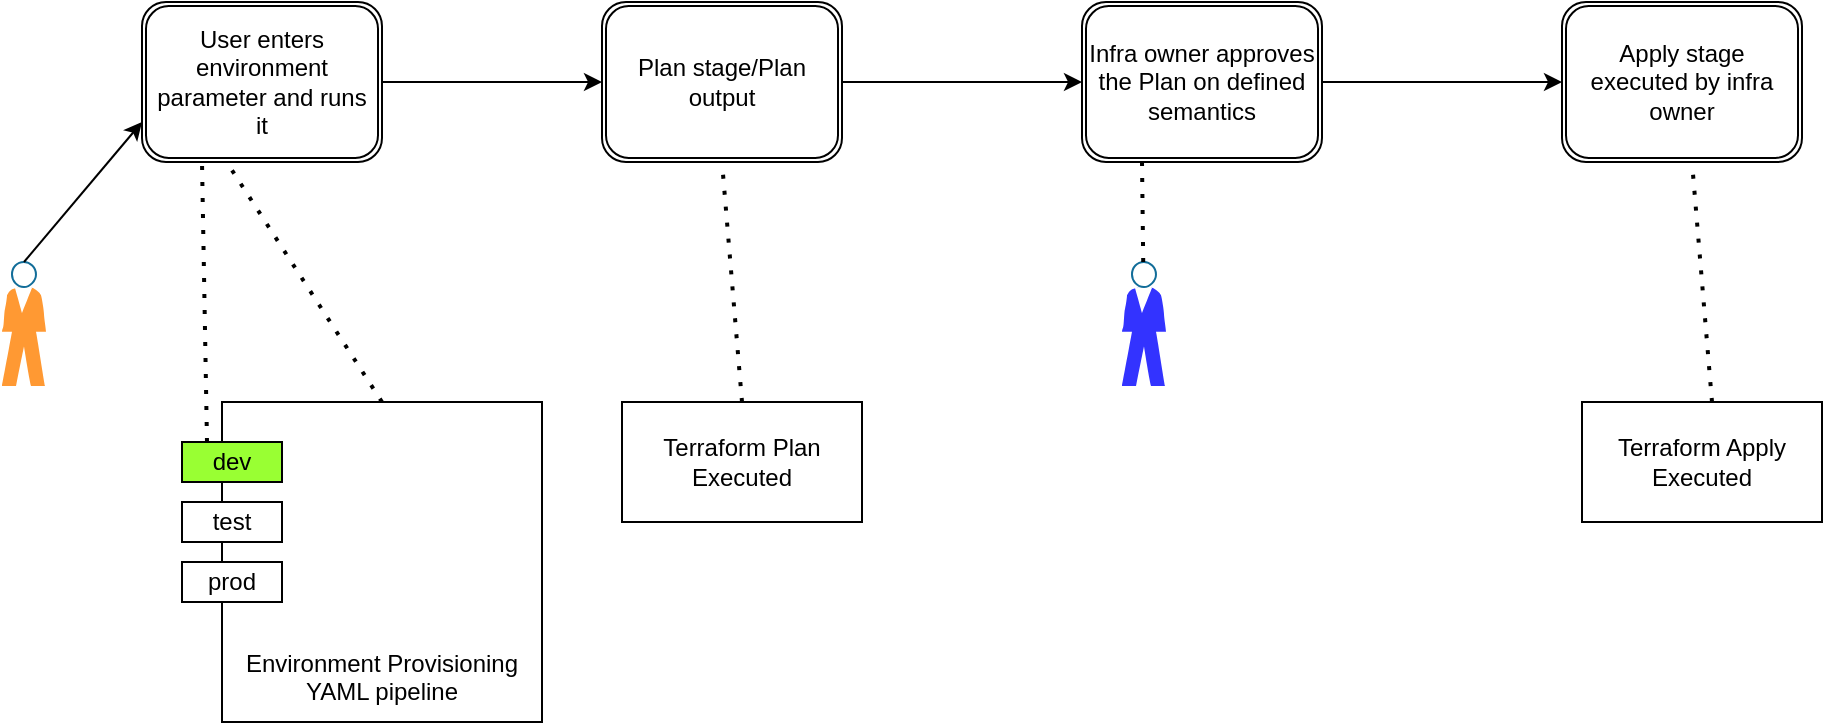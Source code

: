 <mxfile version="14.4.4" type="github">
  <diagram id="Zy8uSoDbTqe8_GyTt5p3" name="Page-1">
    <mxGraphModel dx="1022" dy="387" grid="1" gridSize="10" guides="1" tooltips="1" connect="1" arrows="1" fold="1" page="1" pageScale="1" pageWidth="850" pageHeight="1100" background="none" math="0" shadow="0">
      <root>
        <mxCell id="0" />
        <mxCell id="1" parent="0" />
        <mxCell id="xP3ekWFj0QzlQRTj3IQ3-1" value="" style="shape=mxgraph.cisco.people.standing_man;html=1;pointerEvents=1;dashed=0;strokeColor=#ffffff;strokeWidth=2;verticalLabelPosition=bottom;verticalAlign=top;align=center;outlineConnect=0;fillColor=#FF9933;" vertex="1" parent="1">
          <mxGeometry x="60" y="170" width="22" height="62" as="geometry" />
        </mxCell>
        <mxCell id="xP3ekWFj0QzlQRTj3IQ3-2" value="User enters environment parameter and runs it" style="shape=ext;double=1;rounded=1;whiteSpace=wrap;html=1;" vertex="1" parent="1">
          <mxGeometry x="130" y="40" width="120" height="80" as="geometry" />
        </mxCell>
        <mxCell id="xP3ekWFj0QzlQRTj3IQ3-3" value="Apply stage executed by infra owner" style="shape=ext;double=1;rounded=1;whiteSpace=wrap;html=1;" vertex="1" parent="1">
          <mxGeometry x="840" y="40" width="120" height="80" as="geometry" />
        </mxCell>
        <mxCell id="xP3ekWFj0QzlQRTj3IQ3-4" value="Infra owner approves the Plan on defined semantics" style="shape=ext;double=1;rounded=1;whiteSpace=wrap;html=1;" vertex="1" parent="1">
          <mxGeometry x="600" y="40" width="120" height="80" as="geometry" />
        </mxCell>
        <mxCell id="xP3ekWFj0QzlQRTj3IQ3-5" value="Plan stage/Plan output" style="shape=ext;double=1;rounded=1;whiteSpace=wrap;html=1;" vertex="1" parent="1">
          <mxGeometry x="360" y="40" width="120" height="80" as="geometry" />
        </mxCell>
        <mxCell id="xP3ekWFj0QzlQRTj3IQ3-10" value="" style="endArrow=classic;html=1;entryX=0;entryY=0.75;entryDx=0;entryDy=0;exitX=0.5;exitY=0;exitDx=0;exitDy=0;exitPerimeter=0;" edge="1" parent="1" source="xP3ekWFj0QzlQRTj3IQ3-1" target="xP3ekWFj0QzlQRTj3IQ3-2">
          <mxGeometry width="50" height="50" relative="1" as="geometry">
            <mxPoint x="70" y="160" as="sourcePoint" />
            <mxPoint x="120" y="110" as="targetPoint" />
          </mxGeometry>
        </mxCell>
        <mxCell id="xP3ekWFj0QzlQRTj3IQ3-11" value="" style="endArrow=classic;html=1;entryX=0;entryY=0.5;entryDx=0;entryDy=0;" edge="1" parent="1" source="xP3ekWFj0QzlQRTj3IQ3-2" target="xP3ekWFj0QzlQRTj3IQ3-5">
          <mxGeometry width="50" height="50" relative="1" as="geometry">
            <mxPoint x="250" y="130" as="sourcePoint" />
            <mxPoint x="310" y="70" as="targetPoint" />
          </mxGeometry>
        </mxCell>
        <mxCell id="xP3ekWFj0QzlQRTj3IQ3-12" value="" style="endArrow=classic;html=1;entryX=0;entryY=0.5;entryDx=0;entryDy=0;exitX=1;exitY=0.5;exitDx=0;exitDy=0;" edge="1" parent="1" source="xP3ekWFj0QzlQRTj3IQ3-5" target="xP3ekWFj0QzlQRTj3IQ3-4">
          <mxGeometry width="50" height="50" relative="1" as="geometry">
            <mxPoint x="440" y="120" as="sourcePoint" />
            <mxPoint x="500" y="60" as="targetPoint" />
          </mxGeometry>
        </mxCell>
        <mxCell id="xP3ekWFj0QzlQRTj3IQ3-13" value="" style="endArrow=classic;html=1;entryX=0;entryY=0.5;entryDx=0;entryDy=0;exitX=1;exitY=0.5;exitDx=0;exitDy=0;" edge="1" parent="1" source="xP3ekWFj0QzlQRTj3IQ3-4" target="xP3ekWFj0QzlQRTj3IQ3-3">
          <mxGeometry width="50" height="50" relative="1" as="geometry">
            <mxPoint x="620" y="130" as="sourcePoint" />
            <mxPoint x="680" y="70" as="targetPoint" />
          </mxGeometry>
        </mxCell>
        <mxCell id="xP3ekWFj0QzlQRTj3IQ3-15" value="" style="shape=mxgraph.cisco.people.standing_man;html=1;pointerEvents=1;dashed=0;strokeColor=#ffffff;strokeWidth=2;verticalLabelPosition=bottom;verticalAlign=top;align=center;outlineConnect=0;fillColor=#3333FF;" vertex="1" parent="1">
          <mxGeometry x="620" y="170" width="22" height="62" as="geometry" />
        </mxCell>
        <mxCell id="xP3ekWFj0QzlQRTj3IQ3-16" value="" style="endArrow=none;dashed=1;html=1;dashPattern=1 3;strokeWidth=2;entryX=0.25;entryY=1;entryDx=0;entryDy=0;" edge="1" parent="1" source="xP3ekWFj0QzlQRTj3IQ3-15" target="xP3ekWFj0QzlQRTj3IQ3-4">
          <mxGeometry width="50" height="50" relative="1" as="geometry">
            <mxPoint x="530" y="180" as="sourcePoint" />
            <mxPoint x="580" y="130" as="targetPoint" />
          </mxGeometry>
        </mxCell>
        <mxCell id="xP3ekWFj0QzlQRTj3IQ3-17" value="&amp;nbsp; &amp;nbsp; &amp;nbsp;&lt;br&gt;&lt;br&gt;&lt;br&gt;&lt;br&gt;&lt;br&gt;&lt;br&gt;&lt;br&gt;&lt;br&gt;Environment Provisioning YAML pipeline" style="whiteSpace=wrap;html=1;aspect=fixed;" vertex="1" parent="1">
          <mxGeometry x="170" y="240" width="160" height="160" as="geometry" />
        </mxCell>
        <mxCell id="xP3ekWFj0QzlQRTj3IQ3-18" value="" style="endArrow=none;dashed=1;html=1;dashPattern=1 3;strokeWidth=2;entryX=0.367;entryY=1.033;entryDx=0;entryDy=0;exitX=0.5;exitY=0;exitDx=0;exitDy=0;entryPerimeter=0;" edge="1" parent="1" source="xP3ekWFj0QzlQRTj3IQ3-17" target="xP3ekWFj0QzlQRTj3IQ3-2">
          <mxGeometry width="50" height="50" relative="1" as="geometry">
            <mxPoint x="240" y="250" as="sourcePoint" />
            <mxPoint x="290" y="200" as="targetPoint" />
          </mxGeometry>
        </mxCell>
        <mxCell id="xP3ekWFj0QzlQRTj3IQ3-19" value="prod" style="rounded=0;whiteSpace=wrap;html=1;strokeColor=#000000;fillColor=#ffffff;" vertex="1" parent="1">
          <mxGeometry x="150" y="320" width="50" height="20" as="geometry" />
        </mxCell>
        <mxCell id="xP3ekWFj0QzlQRTj3IQ3-20" value="test" style="rounded=0;whiteSpace=wrap;html=1;strokeColor=#000000;fillColor=#ffffff;" vertex="1" parent="1">
          <mxGeometry x="150" y="290" width="50" height="20" as="geometry" />
        </mxCell>
        <mxCell id="xP3ekWFj0QzlQRTj3IQ3-21" value="dev" style="rounded=0;whiteSpace=wrap;html=1;strokeColor=#000000;fillColor=#99FF33;" vertex="1" parent="1">
          <mxGeometry x="150" y="260" width="50" height="20" as="geometry" />
        </mxCell>
        <mxCell id="xP3ekWFj0QzlQRTj3IQ3-22" value="" style="endArrow=none;dashed=1;html=1;dashPattern=1 3;strokeWidth=2;entryX=0.25;entryY=1;entryDx=0;entryDy=0;exitX=0.25;exitY=0;exitDx=0;exitDy=0;" edge="1" parent="1" source="xP3ekWFj0QzlQRTj3IQ3-21" target="xP3ekWFj0QzlQRTj3IQ3-2">
          <mxGeometry width="50" height="50" relative="1" as="geometry">
            <mxPoint x="170" y="250" as="sourcePoint" />
            <mxPoint x="190" y="200" as="targetPoint" />
          </mxGeometry>
        </mxCell>
        <mxCell id="xP3ekWFj0QzlQRTj3IQ3-24" value="Terraform Plan Executed" style="rounded=0;whiteSpace=wrap;html=1;strokeColor=#000000;fillColor=#ffffff;" vertex="1" parent="1">
          <mxGeometry x="370" y="240" width="120" height="60" as="geometry" />
        </mxCell>
        <mxCell id="xP3ekWFj0QzlQRTj3IQ3-25" value="" style="endArrow=none;dashed=1;html=1;dashPattern=1 3;strokeWidth=2;entryX=0.5;entryY=1;entryDx=0;entryDy=0;exitX=0.5;exitY=0;exitDx=0;exitDy=0;" edge="1" parent="1" source="xP3ekWFj0QzlQRTj3IQ3-24" target="xP3ekWFj0QzlQRTj3IQ3-5">
          <mxGeometry width="50" height="50" relative="1" as="geometry">
            <mxPoint x="390" y="220" as="sourcePoint" />
            <mxPoint x="440" y="170" as="targetPoint" />
          </mxGeometry>
        </mxCell>
        <mxCell id="xP3ekWFj0QzlQRTj3IQ3-26" value="Terraform Apply Executed" style="rounded=0;whiteSpace=wrap;html=1;strokeColor=#000000;fillColor=#ffffff;" vertex="1" parent="1">
          <mxGeometry x="850" y="240" width="120" height="60" as="geometry" />
        </mxCell>
        <mxCell id="xP3ekWFj0QzlQRTj3IQ3-27" value="" style="endArrow=none;dashed=1;html=1;dashPattern=1 3;strokeWidth=2;entryX=0.5;entryY=1;entryDx=0;entryDy=0;exitX=0.5;exitY=0;exitDx=0;exitDy=0;" edge="1" parent="1">
          <mxGeometry width="50" height="50" relative="1" as="geometry">
            <mxPoint x="915" y="240" as="sourcePoint" />
            <mxPoint x="905" y="120" as="targetPoint" />
          </mxGeometry>
        </mxCell>
      </root>
    </mxGraphModel>
  </diagram>
</mxfile>
